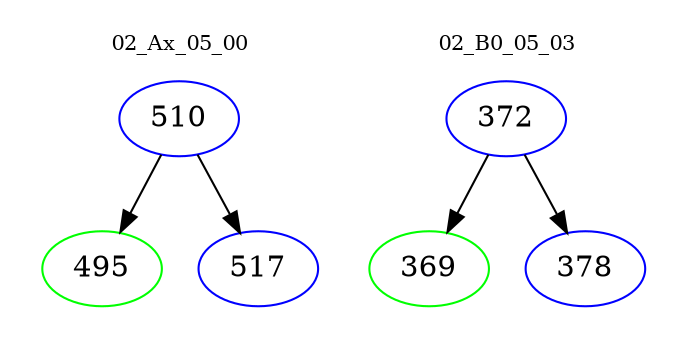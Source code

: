 digraph{
subgraph cluster_0 {
color = white
label = "02_Ax_05_00";
fontsize=10;
T0_510 [label="510", color="blue"]
T0_510 -> T0_495 [color="black"]
T0_495 [label="495", color="green"]
T0_510 -> T0_517 [color="black"]
T0_517 [label="517", color="blue"]
}
subgraph cluster_1 {
color = white
label = "02_B0_05_03";
fontsize=10;
T1_372 [label="372", color="blue"]
T1_372 -> T1_369 [color="black"]
T1_369 [label="369", color="green"]
T1_372 -> T1_378 [color="black"]
T1_378 [label="378", color="blue"]
}
}
